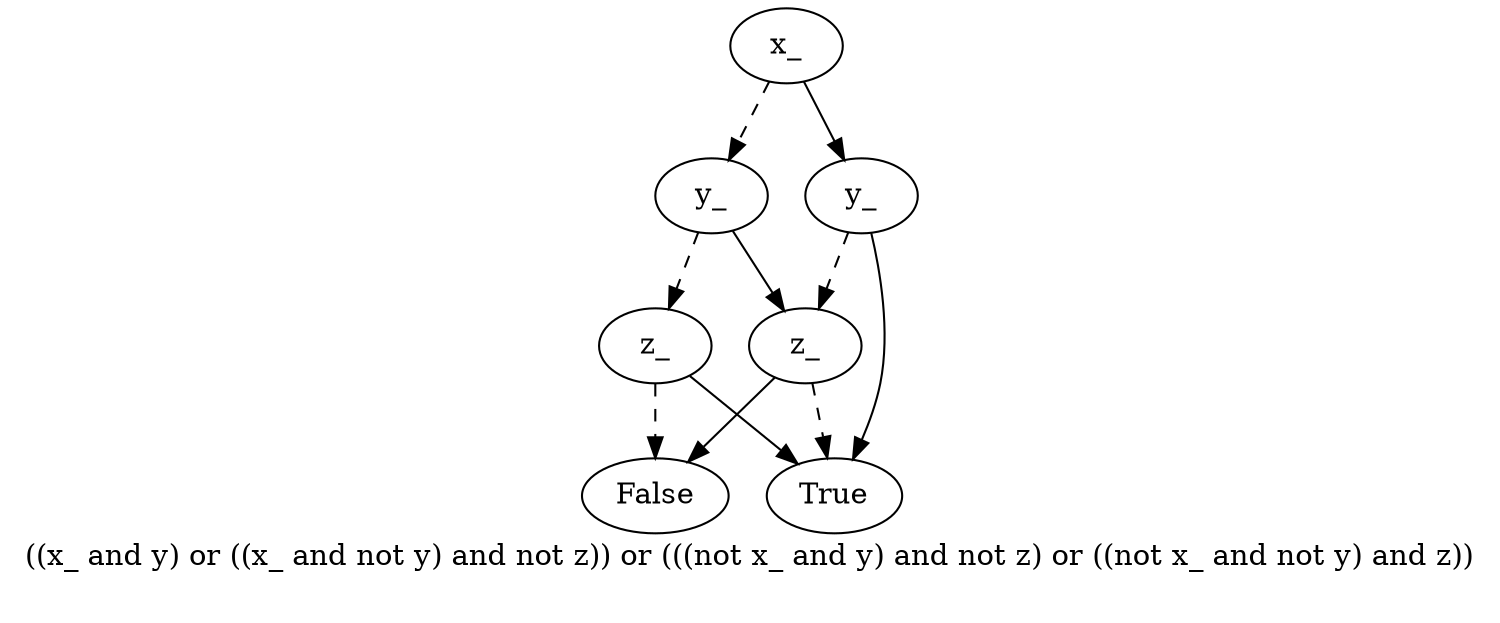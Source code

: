 digraph{
label="((x_ and y) or ((x_ and not y) and not z)) or (((not x_ and y) and not z) or ((not x_ and not y) and z))\n\n"
2746076251312[label=x_]2746076254352[label="y_
"]
2746076251312 -> 2746076254352[style=dashed label="" fontcolor = gray]
2746076253872[label="z_
"]
2746076254352 -> 2746076253872[style=dashed label="" fontcolor = gray]
2746076251632[label="False
"]
2746076253872 -> 2746076251632[style=dashed label="" fontcolor = gray]
2746076255792[label="True
"]
2746076253872 -> 2746076255792 [label="" fontcolor = gray]
2746076252752[label="z_
"]
2746076254352 -> 2746076252752 [label="" fontcolor = gray]
2746076255792[label="True
"]
2746076252752 -> 2746076255792[style=dashed label="" fontcolor = gray]
2746076251632[label="False
"]
2746076252752 -> 2746076251632 [label="" fontcolor = gray]
2746076253712[label="y_
"]
2746076251312 -> 2746076253712 [label="" fontcolor = gray]
2746076252752[label="z_
"]
2746076253712 -> 2746076252752[style=dashed label="" fontcolor = gray]
2746076255792[label="True
"]
2746076253712 -> 2746076255792 [label="" fontcolor = gray]
}